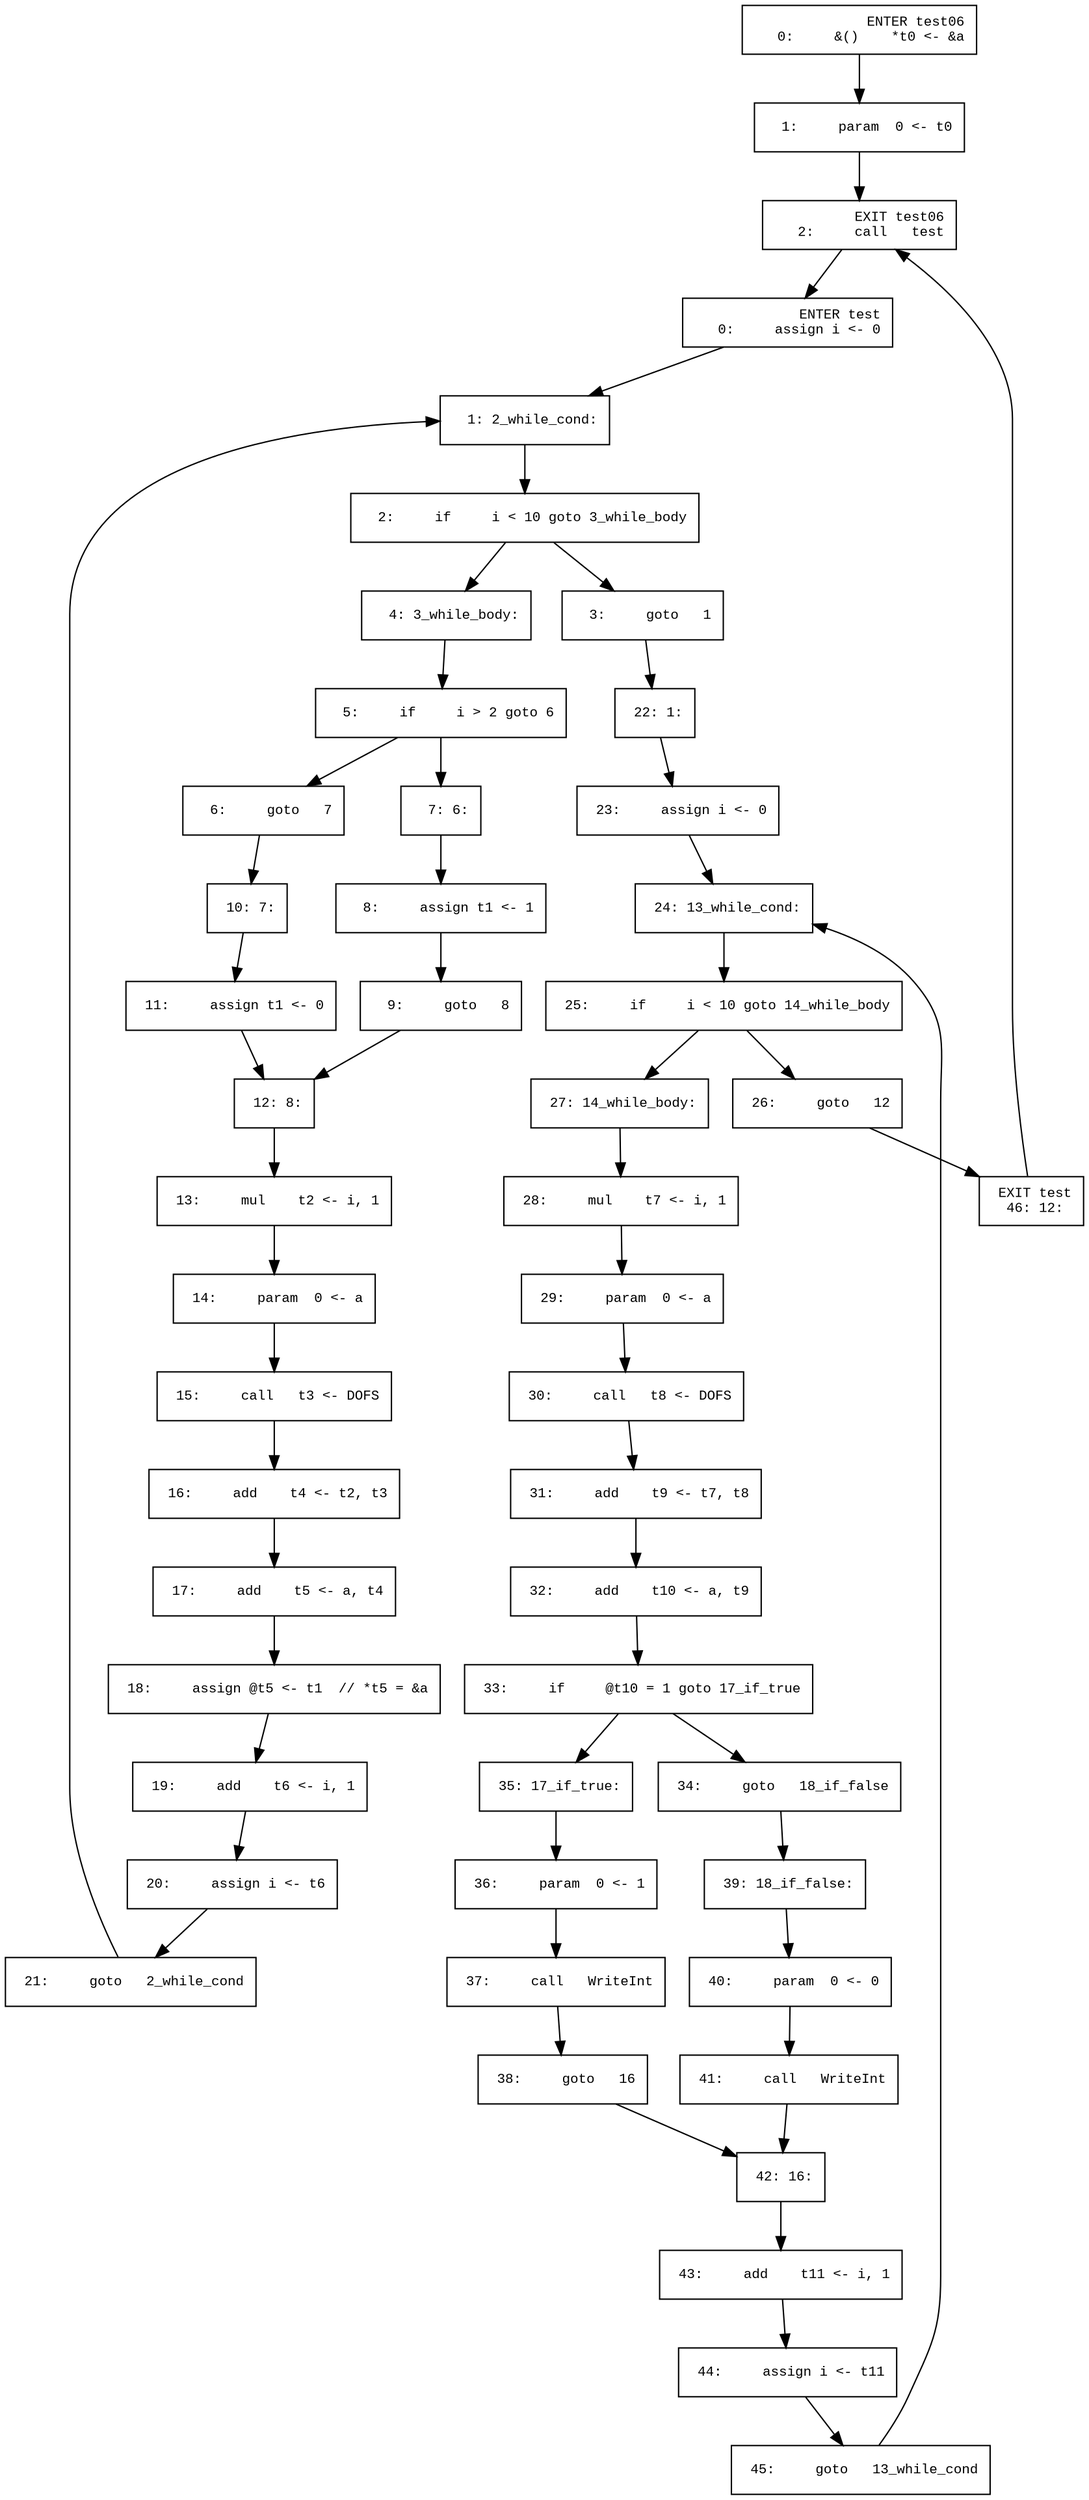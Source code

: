 digraph CfgInterProc {
  graph [fontname="Times New Roman",fontsize=10];
  node  [fontname="Courier New",fontsize=10];
  edge  [fontname="Times New Roman",fontsize=10];
// scope 'test06'
node0 [label=" ENTER test06\r   0:     &()    *t0 <- &a\l",shape=box];
node0 -> node1;
node1 [label="  1:     param  0 <- t0\l",shape=box];
node1 -> node2;
node2 [label=" EXIT test06\r   2:     call   test\l",shape=box];
node2 -> node3;
// scope 'test'
node3 [label=" ENTER test\r   0:     assign i <- 0\l",shape=box];
node3 -> node4;
node4 [label="  1: 2_while_cond:\l",shape=box];
node4 -> node5;
node5 [label="  2:     if     i < 10 goto 3_while_body\l",shape=box];
node5 -> node7;
node5 -> node6;
node6 [label="  3:     goto   1\l",shape=box];
node6 -> node25;
node7 [label="  4: 3_while_body:\l",shape=box];
node7 -> node8;
node8 [label="  5:     if     i > 2 goto 6\l",shape=box];
node8 -> node10;
node8 -> node9;
node9 [label="  6:     goto   7\l",shape=box];
node9 -> node13;
node10 [label="  7: 6:\l",shape=box];
node10 -> node11;
node11 [label="  8:     assign t1 <- 1\l",shape=box];
node11 -> node12;
node12 [label="  9:     goto   8\l",shape=box];
node12 -> node15;
node13 [label=" 10: 7:\l",shape=box];
node13 -> node14;
node14 [label=" 11:     assign t1 <- 0\l",shape=box];
node14 -> node15;
node15 [label=" 12: 8:\l",shape=box];
node15 -> node16;
node16 [label=" 13:     mul    t2 <- i, 1\l",shape=box];
node16 -> node17;
node17 [label=" 14:     param  0 <- a\l",shape=box];
node17 -> node18;
node18 [label=" 15:     call   t3 <- DOFS\l",shape=box];
node18 -> node19;
node19 [label=" 16:     add    t4 <- t2, t3\l",shape=box];
node19 -> node20;
node20 [label=" 17:     add    t5 <- a, t4\l",shape=box];
node20 -> node21;
node21 [label=" 18:     assign @t5 <- t1  // *t5 = &a\l",shape=box];
node21 -> node22;
node22 [label=" 19:     add    t6 <- i, 1\l",shape=box];
node22 -> node23;
node23 [label=" 20:     assign i <- t6\l",shape=box];
node23 -> node24;
node24 [label=" 21:     goto   2_while_cond\l",shape=box];
node24 -> node4;
node25 [label=" 22: 1:\l",shape=box];
node25 -> node26;
node26 [label=" 23:     assign i <- 0\l",shape=box];
node26 -> node27;
node27 [label=" 24: 13_while_cond:\l",shape=box];
node27 -> node28;
node28 [label=" 25:     if     i < 10 goto 14_while_body\l",shape=box];
node28 -> node30;
node28 -> node29;
node29 [label=" 26:     goto   12\l",shape=box];
node29 -> node49;
node30 [label=" 27: 14_while_body:\l",shape=box];
node30 -> node31;
node31 [label=" 28:     mul    t7 <- i, 1\l",shape=box];
node31 -> node32;
node32 [label=" 29:     param  0 <- a\l",shape=box];
node32 -> node33;
node33 [label=" 30:     call   t8 <- DOFS\l",shape=box];
node33 -> node34;
node34 [label=" 31:     add    t9 <- t7, t8\l",shape=box];
node34 -> node35;
node35 [label=" 32:     add    t10 <- a, t9\l",shape=box];
node35 -> node36;
node36 [label=" 33:     if     @t10 = 1 goto 17_if_true\l",shape=box];
node36 -> node38;
node36 -> node37;
node37 [label=" 34:     goto   18_if_false\l",shape=box];
node37 -> node42;
node38 [label=" 35: 17_if_true:\l",shape=box];
node38 -> node39;
node39 [label=" 36:     param  0 <- 1\l",shape=box];
node39 -> node40;
node40 [label=" 37:     call   WriteInt\l",shape=box];
node40 -> node41;
node41 [label=" 38:     goto   16\l",shape=box];
node41 -> node45;
node42 [label=" 39: 18_if_false:\l",shape=box];
node42 -> node43;
node43 [label=" 40:     param  0 <- 0\l",shape=box];
node43 -> node44;
node44 [label=" 41:     call   WriteInt\l",shape=box];
node44 -> node45;
node45 [label=" 42: 16:\l",shape=box];
node45 -> node46;
node46 [label=" 43:     add    t11 <- i, 1\l",shape=box];
node46 -> node47;
node47 [label=" 44:     assign i <- t11\l",shape=box];
node47 -> node48;
node48 [label=" 45:     goto   13_while_cond\l",shape=box];
node48 -> node27;
node49 [label=" EXIT test\r  46: 12:\l",shape=box];
node49 -> node2;
}

